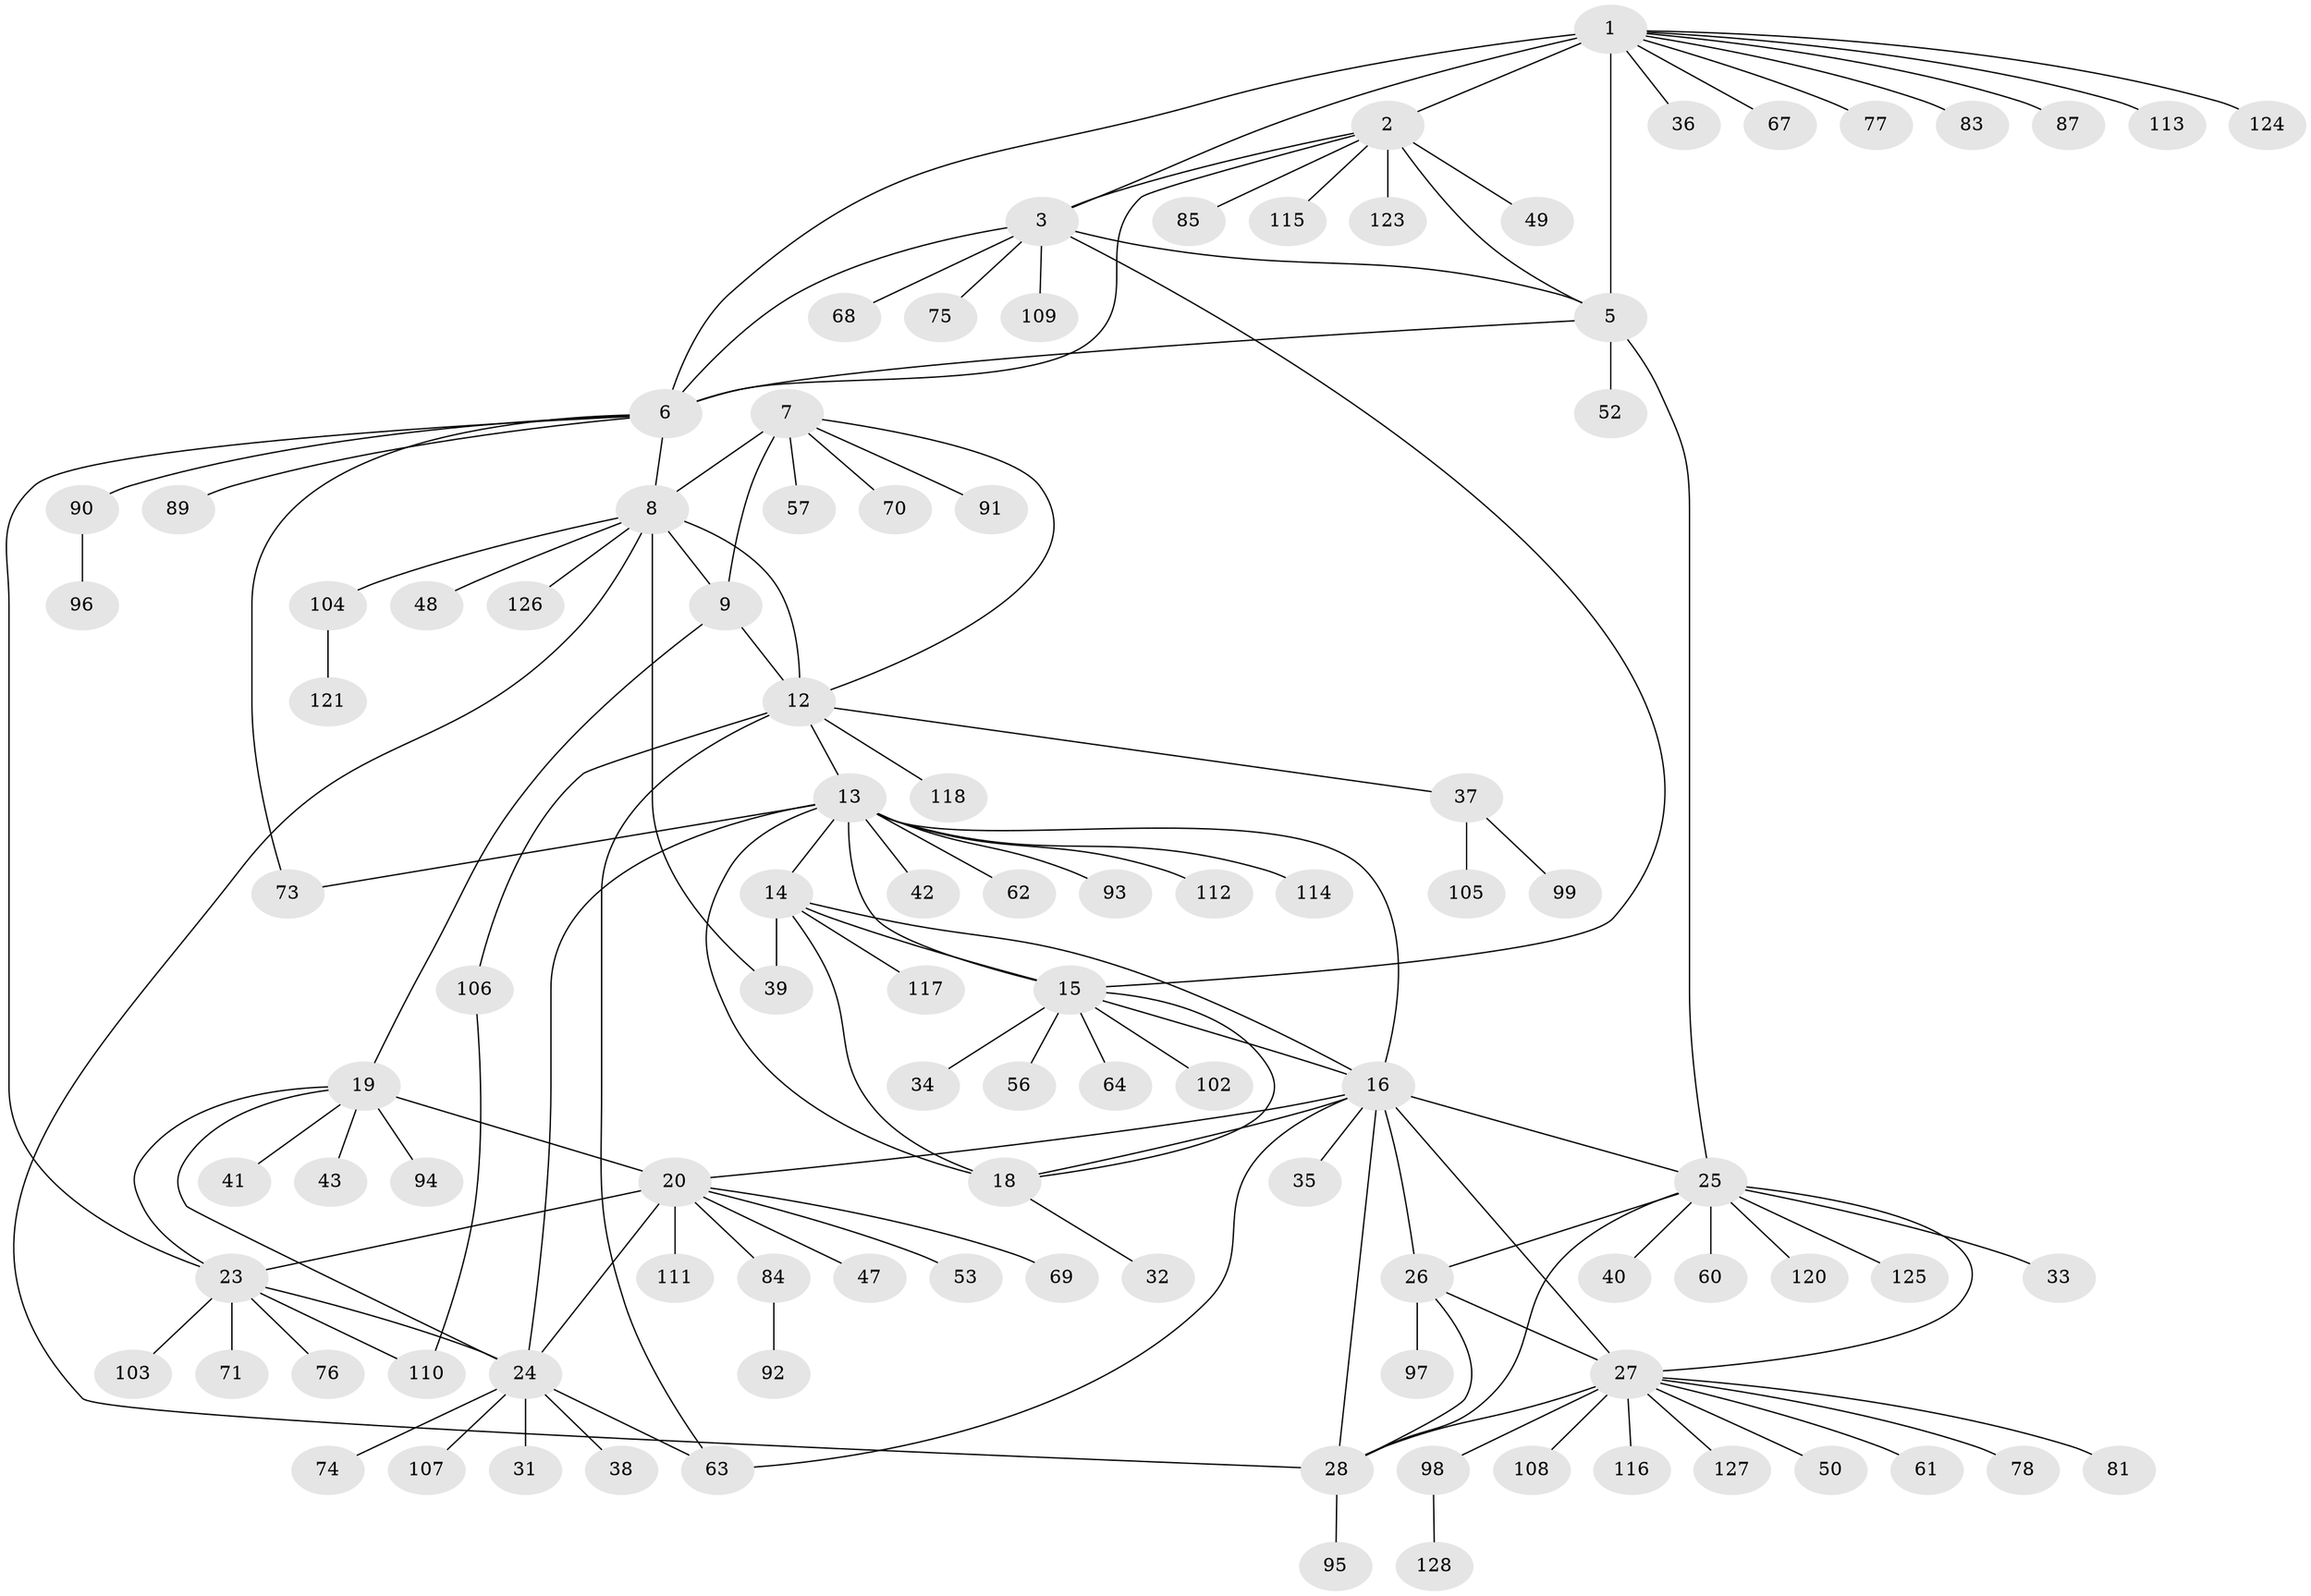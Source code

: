 // Generated by graph-tools (version 1.1) at 2025/52/02/27/25 19:52:15]
// undirected, 100 vertices, 134 edges
graph export_dot {
graph [start="1"]
  node [color=gray90,style=filled];
  1 [super="+4"];
  2 [super="+59"];
  3 [super="+46"];
  5 [super="+86"];
  6 [super="+79"];
  7 [super="+55"];
  8 [super="+10"];
  9 [super="+11"];
  12 [super="+88"];
  13 [super="+17"];
  14 [super="+101"];
  15 [super="+45"];
  16 [super="+29"];
  18 [super="+100"];
  19 [super="+22"];
  20 [super="+21"];
  23 [super="+44"];
  24 [super="+58"];
  25 [super="+80"];
  26 [super="+65"];
  27 [super="+30"];
  28;
  31;
  32;
  33;
  34;
  35;
  36;
  37 [super="+72"];
  38;
  39;
  40;
  41;
  42 [super="+66"];
  43;
  47 [super="+51"];
  48;
  49;
  50;
  52 [super="+54"];
  53;
  56;
  57;
  60;
  61;
  62;
  63 [super="+122"];
  64 [super="+82"];
  67;
  68;
  69;
  70;
  71;
  73;
  74;
  75;
  76;
  77;
  78;
  81;
  83;
  84;
  85;
  87;
  89;
  90;
  91;
  92;
  93;
  94;
  95;
  96;
  97;
  98;
  99;
  102;
  103;
  104;
  105;
  106;
  107;
  108;
  109;
  110;
  111;
  112;
  113 [super="+119"];
  114;
  115;
  116;
  117;
  118;
  120;
  121;
  123;
  124;
  125;
  126;
  127;
  128;
  1 -- 2 [weight=2];
  1 -- 3 [weight=2];
  1 -- 5 [weight=2];
  1 -- 6 [weight=2];
  1 -- 67;
  1 -- 87;
  1 -- 124;
  1 -- 36;
  1 -- 77;
  1 -- 113;
  1 -- 83;
  2 -- 3;
  2 -- 5;
  2 -- 6;
  2 -- 49;
  2 -- 115;
  2 -- 123;
  2 -- 85;
  3 -- 5;
  3 -- 6;
  3 -- 15;
  3 -- 75;
  3 -- 109;
  3 -- 68;
  5 -- 6;
  5 -- 25;
  5 -- 52;
  6 -- 8;
  6 -- 23;
  6 -- 73;
  6 -- 90;
  6 -- 89;
  7 -- 8 [weight=2];
  7 -- 9 [weight=2];
  7 -- 12;
  7 -- 57;
  7 -- 70;
  7 -- 91;
  8 -- 9 [weight=4];
  8 -- 12 [weight=2];
  8 -- 104;
  8 -- 39;
  8 -- 48;
  8 -- 28;
  8 -- 126;
  9 -- 12 [weight=2];
  9 -- 19;
  12 -- 13;
  12 -- 37;
  12 -- 118;
  12 -- 106;
  12 -- 63;
  13 -- 14 [weight=2];
  13 -- 15 [weight=2];
  13 -- 16 [weight=2];
  13 -- 18 [weight=2];
  13 -- 62;
  13 -- 112;
  13 -- 73;
  13 -- 42;
  13 -- 114;
  13 -- 24;
  13 -- 93;
  14 -- 15;
  14 -- 16;
  14 -- 18;
  14 -- 39;
  14 -- 117;
  15 -- 16;
  15 -- 18;
  15 -- 34;
  15 -- 56;
  15 -- 64;
  15 -- 102;
  16 -- 18;
  16 -- 35;
  16 -- 20;
  16 -- 25;
  16 -- 26;
  16 -- 27 [weight=2];
  16 -- 28;
  16 -- 63;
  18 -- 32;
  19 -- 20 [weight=4];
  19 -- 23 [weight=2];
  19 -- 24 [weight=2];
  19 -- 41;
  19 -- 43;
  19 -- 94;
  20 -- 23 [weight=2];
  20 -- 24 [weight=2];
  20 -- 69;
  20 -- 111;
  20 -- 47;
  20 -- 84;
  20 -- 53;
  23 -- 24;
  23 -- 71;
  23 -- 103;
  23 -- 110;
  23 -- 76;
  24 -- 31;
  24 -- 38;
  24 -- 63;
  24 -- 74;
  24 -- 107;
  25 -- 26;
  25 -- 27 [weight=2];
  25 -- 28;
  25 -- 33;
  25 -- 40;
  25 -- 60;
  25 -- 120;
  25 -- 125;
  26 -- 27 [weight=2];
  26 -- 28;
  26 -- 97;
  27 -- 28 [weight=2];
  27 -- 50;
  27 -- 61;
  27 -- 81;
  27 -- 98;
  27 -- 108;
  27 -- 116;
  27 -- 78;
  27 -- 127;
  28 -- 95;
  37 -- 99;
  37 -- 105;
  84 -- 92;
  90 -- 96;
  98 -- 128;
  104 -- 121;
  106 -- 110;
}
